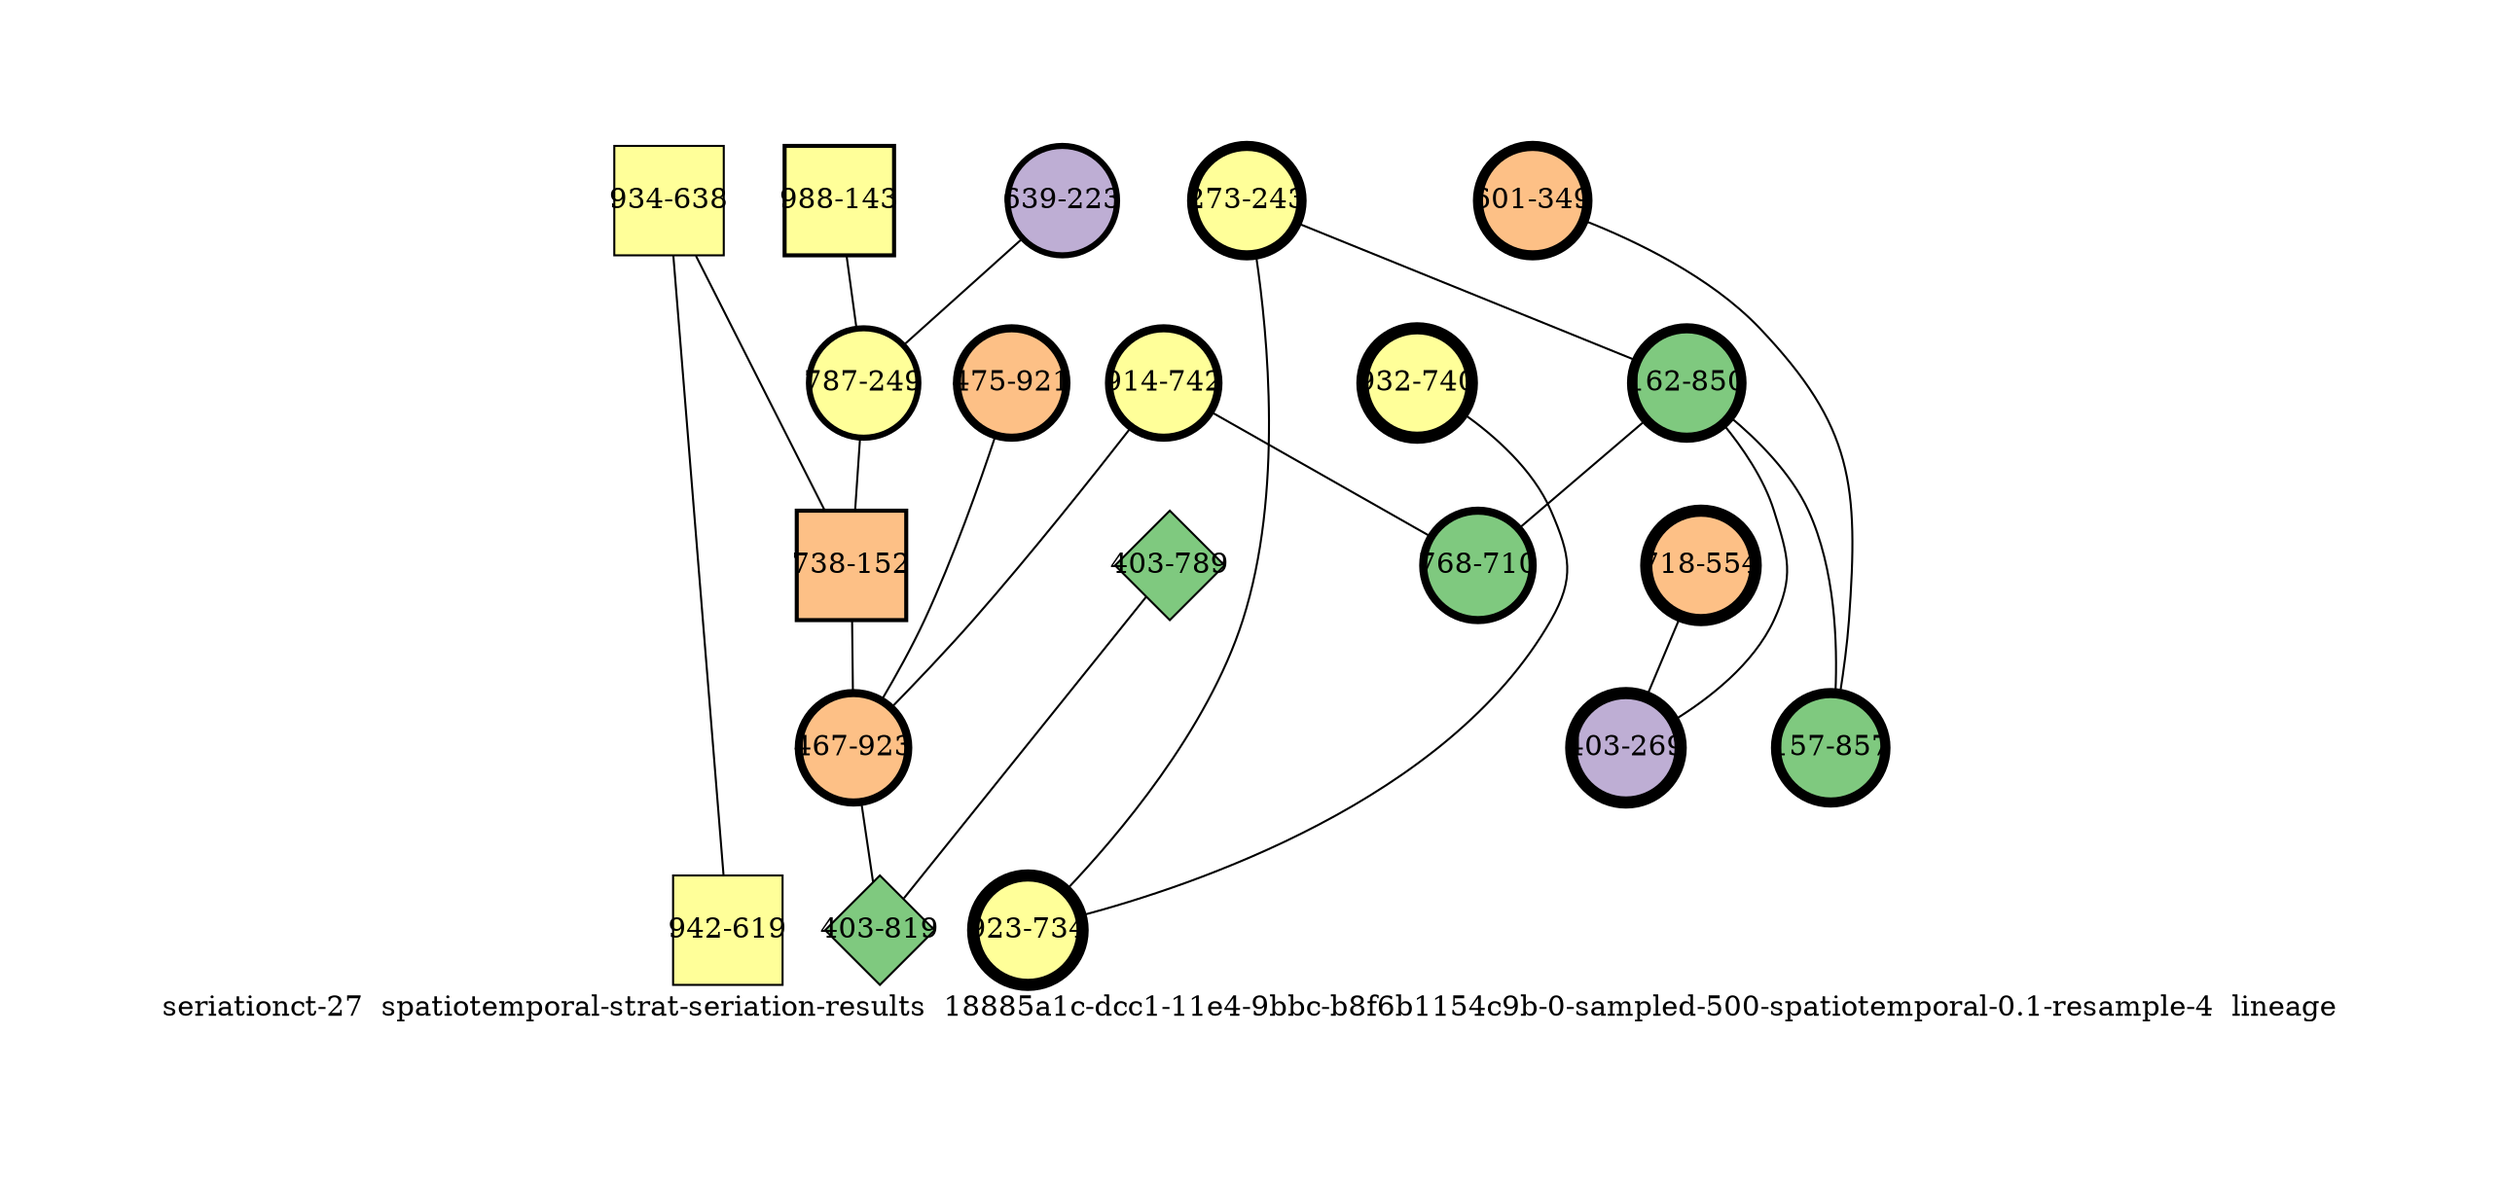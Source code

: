 strict graph "seriationct-27  spatiotemporal-strat-seriation-results  18885a1c-dcc1-11e4-9bbc-b8f6b1154c9b-0-sampled-500-spatiotemporal-0.1-resample-4  lineage" {
labelloc=b;
ratio=auto;
pad="1.0";
label="seriationct-27  spatiotemporal-strat-seriation-results  18885a1c-dcc1-11e4-9bbc-b8f6b1154c9b-0-sampled-500-spatiotemporal-0.1-resample-4  lineage";
node [width="0.75", style=filled, fixedsize=true, height="0.75", shape=circle, label=""];
0 [xCoordinate="742.0", appears_in_slice=4, yCoordinate="914.0", colorscheme=accent6, lineage_id=0, short_label="914-742", label="914-742", shape=circle, cluster_id=3, fillcolor=4, size="500.0", id=9, penwidth="4.0"];
1 [xCoordinate="223.0", appears_in_slice=3, yCoordinate="639.0", colorscheme=accent6, lineage_id=0, short_label="639-223", label="639-223", shape=circle, cluster_id=1, fillcolor=2, size="500.0", id=0, penwidth="3.0"];
2 [xCoordinate="143.0", appears_in_slice=2, yCoordinate="988.0", colorscheme=accent6, lineage_id=1, short_label="988-143", label="988-143", shape=square, cluster_id=3, fillcolor=4, size="500.0", id=1, penwidth="2.0"];
3 [xCoordinate="243.0", appears_in_slice=5, yCoordinate="273.0", colorscheme=accent6, lineage_id=0, short_label="273-243", label="273-243", shape=circle, cluster_id=3, fillcolor=4, size="500.0", id=5, penwidth="5.0"];
4 [xCoordinate="249.0", appears_in_slice=3, yCoordinate="787.0", colorscheme=accent6, lineage_id=0, short_label="787-249", label="787-249", shape=circle, cluster_id=3, fillcolor=4, size="500.0", id=13, penwidth="3.0"];
5 [xCoordinate="740.0", appears_in_slice=6, yCoordinate="932.0", colorscheme=accent6, lineage_id=0, short_label="932-740", label="932-740", shape=circle, cluster_id=3, fillcolor=4, size="500.0", id=2, penwidth="6.0"];
6 [xCoordinate="638.0", appears_in_slice=1, yCoordinate="934.0", colorscheme=accent6, lineage_id=1, short_label="934-638", label="934-638", shape=square, cluster_id=3, fillcolor=4, size="500.0", id=6, penwidth="1.0"];
7 [xCoordinate="349.0", appears_in_slice=5, yCoordinate="601.0", colorscheme=accent6, lineage_id=0, short_label="601-349", label="601-349", shape=circle, cluster_id=2, fillcolor=3, size="500.0", id=15, penwidth="5.0"];
8 [xCoordinate="152.0", appears_in_slice=2, yCoordinate="738.0", colorscheme=accent6, lineage_id=1, short_label="738-152", label="738-152", shape=square, cluster_id=2, fillcolor=3, size="500.0", id=8, penwidth="2.0"];
9 [xCoordinate="850.0", appears_in_slice=5, yCoordinate="162.0", colorscheme=accent6, lineage_id=0, short_label="162-850", label="162-850", shape=circle, cluster_id=0, fillcolor=1, size="500.0", id=17, penwidth="5.0"];
10 [xCoordinate="734.0", appears_in_slice=6, yCoordinate="923.0", colorscheme=accent6, lineage_id=0, short_label="923-734", label="923-734", shape=circle, cluster_id=3, fillcolor=4, size="500.0", id=19, penwidth="6.0"];
11 [xCoordinate="857.0", appears_in_slice=5, yCoordinate="157.0", colorscheme=accent6, lineage_id=0, short_label="157-857", label="157-857", shape=circle, cluster_id=0, fillcolor=1, size="500.0", id=10, penwidth="5.0"];
12 [xCoordinate="921.0", appears_in_slice=4, yCoordinate="475.0", colorscheme=accent6, lineage_id=0, short_label="475-921", label="475-921", shape=circle, cluster_id=2, fillcolor=3, size="500.0", id=11, penwidth="4.0"];
13 [xCoordinate="923.0", appears_in_slice=4, yCoordinate="467.0", colorscheme=accent6, lineage_id=0, short_label="467-923", label="467-923", shape=circle, cluster_id=2, fillcolor=3, size="500.0", id=12, penwidth="4.0"];
14 [xCoordinate="619.0", appears_in_slice=1, yCoordinate="942.0", colorscheme=accent6, lineage_id=1, short_label="942-619", label="942-619", shape=square, cluster_id=3, fillcolor=4, size="500.0", id=3, penwidth="1.0"];
15 [xCoordinate="554.0", appears_in_slice=6, yCoordinate="718.0", colorscheme=accent6, lineage_id=0, short_label="718-554", label="718-554", shape=circle, cluster_id=2, fillcolor=3, size="500.0", id=14, penwidth="6.0"];
16 [xCoordinate="789.0", appears_in_slice=1, yCoordinate="403.0", colorscheme=accent6, lineage_id=2, short_label="403-789", label="403-789", shape=diamond, cluster_id=0, fillcolor=1, size="500.0", id=7, penwidth="1.0"];
17 [xCoordinate="269.0", appears_in_slice=6, yCoordinate="403.0", colorscheme=accent6, lineage_id=0, short_label="403-269", label="403-269", shape=circle, cluster_id=1, fillcolor=2, size="500.0", id=16, penwidth="6.0"];
18 [xCoordinate="819.0", appears_in_slice=1, yCoordinate="403.0", colorscheme=accent6, lineage_id=2, short_label="403-819", label="403-819", shape=diamond, cluster_id=0, fillcolor=1, size="500.0", id=18, penwidth="1.0"];
19 [xCoordinate="710.0", appears_in_slice=4, yCoordinate="768.0", colorscheme=accent6, lineage_id=0, short_label="768-710", label="768-710", shape=circle, cluster_id=0, fillcolor=1, size="500.0", id=4, penwidth="4.0"];
0 -- 19  [inverseweight="2.33941331128", weight="0.427457600237"];
0 -- 13  [inverseweight="10.3896454365", weight="0.0962496753241"];
1 -- 4  [inverseweight="2.60423731208", weight="0.383989583192"];
2 -- 4  [inverseweight="1.24787263069", weight="0.801363837467"];
3 -- 9  [inverseweight="2.0512831302", weight="0.48749974359"];
3 -- 10  [inverseweight="1.66878179738", weight="0.599239518056"];
4 -- 8  [inverseweight="4.88835397532", weight="0.204567837159"];
5 -- 10  [inverseweight="10.5222359349", weight="0.0950368349641"];
6 -- 8  [inverseweight="1.27270556329", weight="0.785727688197"];
6 -- 14  [inverseweight="25.3184841771", weight="0.0394968353163"];
7 -- 11  [inverseweight="4.8582629646", weight="0.205834885284"];
8 -- 13  [inverseweight="2.30691709539", weight="0.433478949893"];
9 -- 19  [inverseweight="2.53451430915", weight="0.394552911534"];
9 -- 11  [inverseweight="2.98243153929", weight="0.335296883374"];
9 -- 17  [inverseweight="3.11274338519", weight="0.321260019299"];
12 -- 13  [inverseweight="2.15609394993", weight="0.463801681756"];
13 -- 18  [inverseweight="1.2920026041", weight="0.773992248023"];
15 -- 17  [inverseweight="29.260286799", weight="0.0341760149813"];
16 -- 18  [inverseweight="14.8741029327", weight="0.0672309452559"];
}

